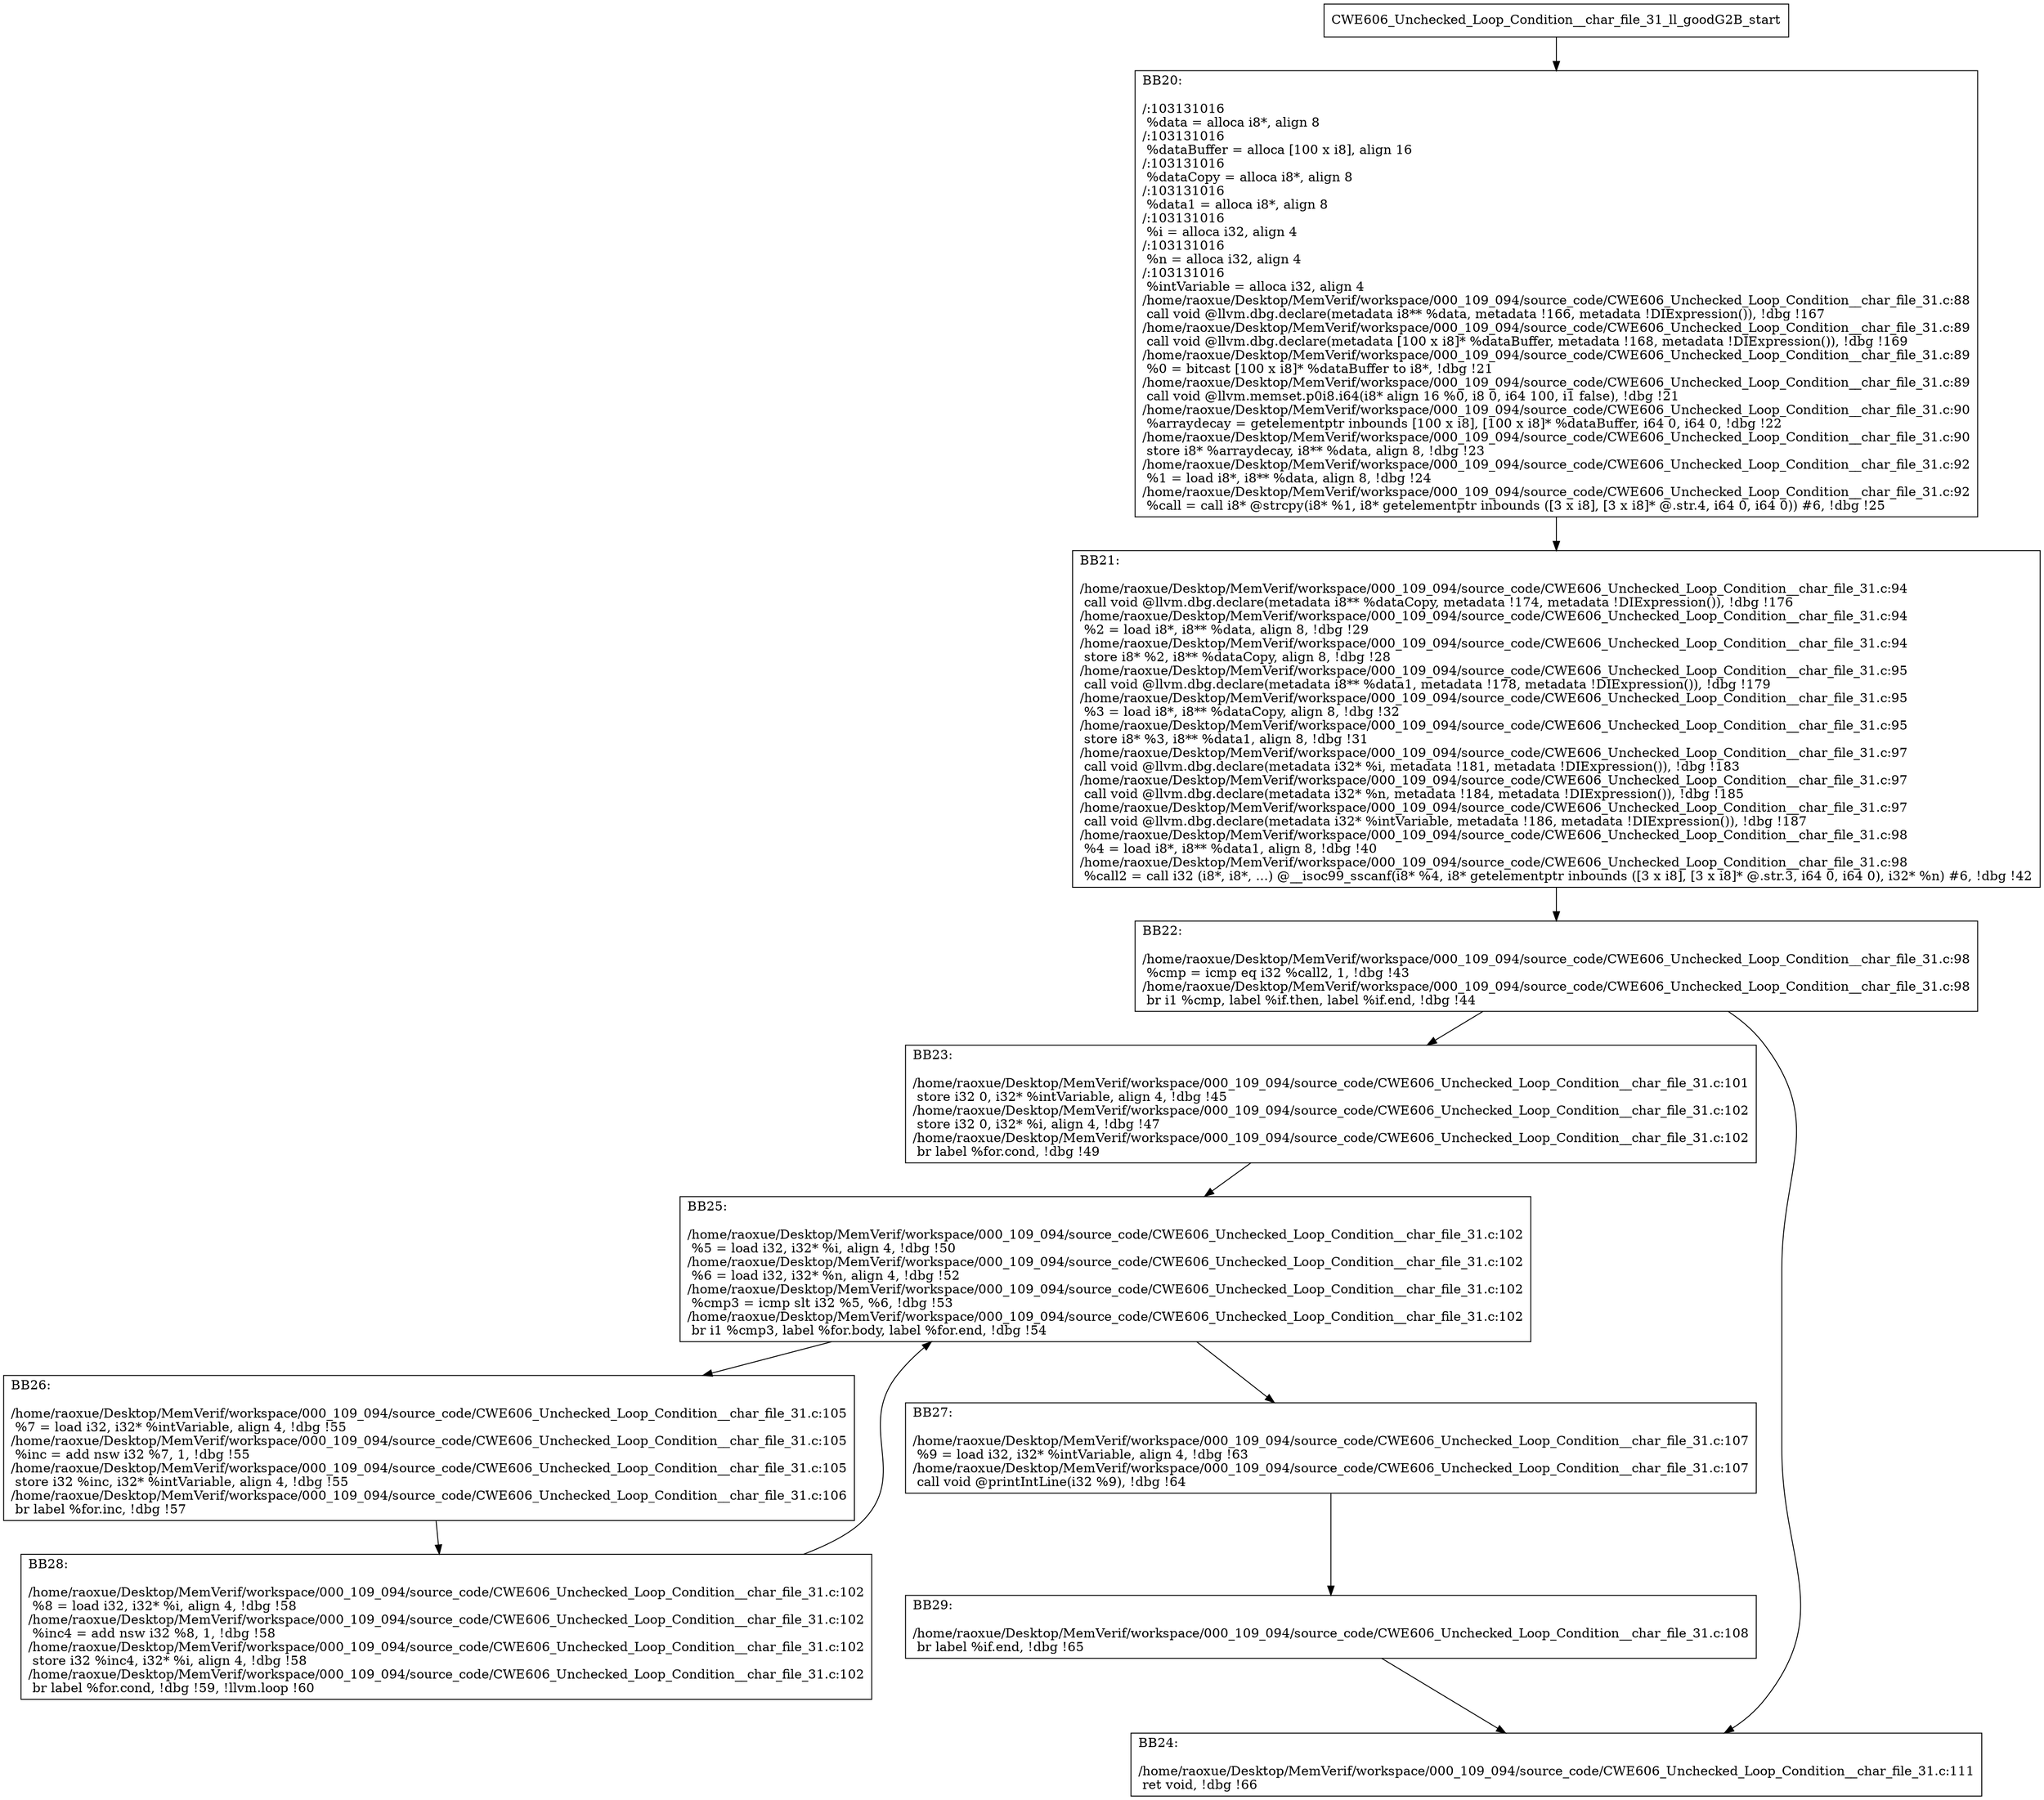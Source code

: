 digraph "CFG for'CWE606_Unchecked_Loop_Condition__char_file_31_ll_goodG2B' function" {
	BBCWE606_Unchecked_Loop_Condition__char_file_31_ll_goodG2B_start[shape=record,label="{CWE606_Unchecked_Loop_Condition__char_file_31_ll_goodG2B_start}"];
	BBCWE606_Unchecked_Loop_Condition__char_file_31_ll_goodG2B_start-> CWE606_Unchecked_Loop_Condition__char_file_31_ll_goodG2BBB20;
	CWE606_Unchecked_Loop_Condition__char_file_31_ll_goodG2BBB20 [shape=record, label="{BB20:\l\l/:103131016\l
  %data = alloca i8*, align 8\l
/:103131016\l
  %dataBuffer = alloca [100 x i8], align 16\l
/:103131016\l
  %dataCopy = alloca i8*, align 8\l
/:103131016\l
  %data1 = alloca i8*, align 8\l
/:103131016\l
  %i = alloca i32, align 4\l
/:103131016\l
  %n = alloca i32, align 4\l
/:103131016\l
  %intVariable = alloca i32, align 4\l
/home/raoxue/Desktop/MemVerif/workspace/000_109_094/source_code/CWE606_Unchecked_Loop_Condition__char_file_31.c:88\l
  call void @llvm.dbg.declare(metadata i8** %data, metadata !166, metadata !DIExpression()), !dbg !167\l
/home/raoxue/Desktop/MemVerif/workspace/000_109_094/source_code/CWE606_Unchecked_Loop_Condition__char_file_31.c:89\l
  call void @llvm.dbg.declare(metadata [100 x i8]* %dataBuffer, metadata !168, metadata !DIExpression()), !dbg !169\l
/home/raoxue/Desktop/MemVerif/workspace/000_109_094/source_code/CWE606_Unchecked_Loop_Condition__char_file_31.c:89\l
  %0 = bitcast [100 x i8]* %dataBuffer to i8*, !dbg !21\l
/home/raoxue/Desktop/MemVerif/workspace/000_109_094/source_code/CWE606_Unchecked_Loop_Condition__char_file_31.c:89\l
  call void @llvm.memset.p0i8.i64(i8* align 16 %0, i8 0, i64 100, i1 false), !dbg !21\l
/home/raoxue/Desktop/MemVerif/workspace/000_109_094/source_code/CWE606_Unchecked_Loop_Condition__char_file_31.c:90\l
  %arraydecay = getelementptr inbounds [100 x i8], [100 x i8]* %dataBuffer, i64 0, i64 0, !dbg !22\l
/home/raoxue/Desktop/MemVerif/workspace/000_109_094/source_code/CWE606_Unchecked_Loop_Condition__char_file_31.c:90\l
  store i8* %arraydecay, i8** %data, align 8, !dbg !23\l
/home/raoxue/Desktop/MemVerif/workspace/000_109_094/source_code/CWE606_Unchecked_Loop_Condition__char_file_31.c:92\l
  %1 = load i8*, i8** %data, align 8, !dbg !24\l
/home/raoxue/Desktop/MemVerif/workspace/000_109_094/source_code/CWE606_Unchecked_Loop_Condition__char_file_31.c:92\l
  %call = call i8* @strcpy(i8* %1, i8* getelementptr inbounds ([3 x i8], [3 x i8]* @.str.4, i64 0, i64 0)) #6, !dbg !25\l
}"];
	CWE606_Unchecked_Loop_Condition__char_file_31_ll_goodG2BBB20-> CWE606_Unchecked_Loop_Condition__char_file_31_ll_goodG2BBB21;
	CWE606_Unchecked_Loop_Condition__char_file_31_ll_goodG2BBB21 [shape=record, label="{BB21:\l\l/home/raoxue/Desktop/MemVerif/workspace/000_109_094/source_code/CWE606_Unchecked_Loop_Condition__char_file_31.c:94\l
  call void @llvm.dbg.declare(metadata i8** %dataCopy, metadata !174, metadata !DIExpression()), !dbg !176\l
/home/raoxue/Desktop/MemVerif/workspace/000_109_094/source_code/CWE606_Unchecked_Loop_Condition__char_file_31.c:94\l
  %2 = load i8*, i8** %data, align 8, !dbg !29\l
/home/raoxue/Desktop/MemVerif/workspace/000_109_094/source_code/CWE606_Unchecked_Loop_Condition__char_file_31.c:94\l
  store i8* %2, i8** %dataCopy, align 8, !dbg !28\l
/home/raoxue/Desktop/MemVerif/workspace/000_109_094/source_code/CWE606_Unchecked_Loop_Condition__char_file_31.c:95\l
  call void @llvm.dbg.declare(metadata i8** %data1, metadata !178, metadata !DIExpression()), !dbg !179\l
/home/raoxue/Desktop/MemVerif/workspace/000_109_094/source_code/CWE606_Unchecked_Loop_Condition__char_file_31.c:95\l
  %3 = load i8*, i8** %dataCopy, align 8, !dbg !32\l
/home/raoxue/Desktop/MemVerif/workspace/000_109_094/source_code/CWE606_Unchecked_Loop_Condition__char_file_31.c:95\l
  store i8* %3, i8** %data1, align 8, !dbg !31\l
/home/raoxue/Desktop/MemVerif/workspace/000_109_094/source_code/CWE606_Unchecked_Loop_Condition__char_file_31.c:97\l
  call void @llvm.dbg.declare(metadata i32* %i, metadata !181, metadata !DIExpression()), !dbg !183\l
/home/raoxue/Desktop/MemVerif/workspace/000_109_094/source_code/CWE606_Unchecked_Loop_Condition__char_file_31.c:97\l
  call void @llvm.dbg.declare(metadata i32* %n, metadata !184, metadata !DIExpression()), !dbg !185\l
/home/raoxue/Desktop/MemVerif/workspace/000_109_094/source_code/CWE606_Unchecked_Loop_Condition__char_file_31.c:97\l
  call void @llvm.dbg.declare(metadata i32* %intVariable, metadata !186, metadata !DIExpression()), !dbg !187\l
/home/raoxue/Desktop/MemVerif/workspace/000_109_094/source_code/CWE606_Unchecked_Loop_Condition__char_file_31.c:98\l
  %4 = load i8*, i8** %data1, align 8, !dbg !40\l
/home/raoxue/Desktop/MemVerif/workspace/000_109_094/source_code/CWE606_Unchecked_Loop_Condition__char_file_31.c:98\l
  %call2 = call i32 (i8*, i8*, ...) @__isoc99_sscanf(i8* %4, i8* getelementptr inbounds ([3 x i8], [3 x i8]* @.str.3, i64 0, i64 0), i32* %n) #6, !dbg !42\l
}"];
	CWE606_Unchecked_Loop_Condition__char_file_31_ll_goodG2BBB21-> CWE606_Unchecked_Loop_Condition__char_file_31_ll_goodG2BBB22;
	CWE606_Unchecked_Loop_Condition__char_file_31_ll_goodG2BBB22 [shape=record, label="{BB22:\l\l/home/raoxue/Desktop/MemVerif/workspace/000_109_094/source_code/CWE606_Unchecked_Loop_Condition__char_file_31.c:98\l
  %cmp = icmp eq i32 %call2, 1, !dbg !43\l
/home/raoxue/Desktop/MemVerif/workspace/000_109_094/source_code/CWE606_Unchecked_Loop_Condition__char_file_31.c:98\l
  br i1 %cmp, label %if.then, label %if.end, !dbg !44\l
}"];
	CWE606_Unchecked_Loop_Condition__char_file_31_ll_goodG2BBB22-> CWE606_Unchecked_Loop_Condition__char_file_31_ll_goodG2BBB23;
	CWE606_Unchecked_Loop_Condition__char_file_31_ll_goodG2BBB22-> CWE606_Unchecked_Loop_Condition__char_file_31_ll_goodG2BBB24;
	CWE606_Unchecked_Loop_Condition__char_file_31_ll_goodG2BBB23 [shape=record, label="{BB23:\l\l/home/raoxue/Desktop/MemVerif/workspace/000_109_094/source_code/CWE606_Unchecked_Loop_Condition__char_file_31.c:101\l
  store i32 0, i32* %intVariable, align 4, !dbg !45\l
/home/raoxue/Desktop/MemVerif/workspace/000_109_094/source_code/CWE606_Unchecked_Loop_Condition__char_file_31.c:102\l
  store i32 0, i32* %i, align 4, !dbg !47\l
/home/raoxue/Desktop/MemVerif/workspace/000_109_094/source_code/CWE606_Unchecked_Loop_Condition__char_file_31.c:102\l
  br label %for.cond, !dbg !49\l
}"];
	CWE606_Unchecked_Loop_Condition__char_file_31_ll_goodG2BBB23-> CWE606_Unchecked_Loop_Condition__char_file_31_ll_goodG2BBB25;
	CWE606_Unchecked_Loop_Condition__char_file_31_ll_goodG2BBB25 [shape=record, label="{BB25:\l\l/home/raoxue/Desktop/MemVerif/workspace/000_109_094/source_code/CWE606_Unchecked_Loop_Condition__char_file_31.c:102\l
  %5 = load i32, i32* %i, align 4, !dbg !50\l
/home/raoxue/Desktop/MemVerif/workspace/000_109_094/source_code/CWE606_Unchecked_Loop_Condition__char_file_31.c:102\l
  %6 = load i32, i32* %n, align 4, !dbg !52\l
/home/raoxue/Desktop/MemVerif/workspace/000_109_094/source_code/CWE606_Unchecked_Loop_Condition__char_file_31.c:102\l
  %cmp3 = icmp slt i32 %5, %6, !dbg !53\l
/home/raoxue/Desktop/MemVerif/workspace/000_109_094/source_code/CWE606_Unchecked_Loop_Condition__char_file_31.c:102\l
  br i1 %cmp3, label %for.body, label %for.end, !dbg !54\l
}"];
	CWE606_Unchecked_Loop_Condition__char_file_31_ll_goodG2BBB25-> CWE606_Unchecked_Loop_Condition__char_file_31_ll_goodG2BBB26;
	CWE606_Unchecked_Loop_Condition__char_file_31_ll_goodG2BBB25-> CWE606_Unchecked_Loop_Condition__char_file_31_ll_goodG2BBB27;
	CWE606_Unchecked_Loop_Condition__char_file_31_ll_goodG2BBB26 [shape=record, label="{BB26:\l\l/home/raoxue/Desktop/MemVerif/workspace/000_109_094/source_code/CWE606_Unchecked_Loop_Condition__char_file_31.c:105\l
  %7 = load i32, i32* %intVariable, align 4, !dbg !55\l
/home/raoxue/Desktop/MemVerif/workspace/000_109_094/source_code/CWE606_Unchecked_Loop_Condition__char_file_31.c:105\l
  %inc = add nsw i32 %7, 1, !dbg !55\l
/home/raoxue/Desktop/MemVerif/workspace/000_109_094/source_code/CWE606_Unchecked_Loop_Condition__char_file_31.c:105\l
  store i32 %inc, i32* %intVariable, align 4, !dbg !55\l
/home/raoxue/Desktop/MemVerif/workspace/000_109_094/source_code/CWE606_Unchecked_Loop_Condition__char_file_31.c:106\l
  br label %for.inc, !dbg !57\l
}"];
	CWE606_Unchecked_Loop_Condition__char_file_31_ll_goodG2BBB26-> CWE606_Unchecked_Loop_Condition__char_file_31_ll_goodG2BBB28;
	CWE606_Unchecked_Loop_Condition__char_file_31_ll_goodG2BBB28 [shape=record, label="{BB28:\l\l/home/raoxue/Desktop/MemVerif/workspace/000_109_094/source_code/CWE606_Unchecked_Loop_Condition__char_file_31.c:102\l
  %8 = load i32, i32* %i, align 4, !dbg !58\l
/home/raoxue/Desktop/MemVerif/workspace/000_109_094/source_code/CWE606_Unchecked_Loop_Condition__char_file_31.c:102\l
  %inc4 = add nsw i32 %8, 1, !dbg !58\l
/home/raoxue/Desktop/MemVerif/workspace/000_109_094/source_code/CWE606_Unchecked_Loop_Condition__char_file_31.c:102\l
  store i32 %inc4, i32* %i, align 4, !dbg !58\l
/home/raoxue/Desktop/MemVerif/workspace/000_109_094/source_code/CWE606_Unchecked_Loop_Condition__char_file_31.c:102\l
  br label %for.cond, !dbg !59, !llvm.loop !60\l
}"];
	CWE606_Unchecked_Loop_Condition__char_file_31_ll_goodG2BBB28-> CWE606_Unchecked_Loop_Condition__char_file_31_ll_goodG2BBB25;
	CWE606_Unchecked_Loop_Condition__char_file_31_ll_goodG2BBB27 [shape=record, label="{BB27:\l\l/home/raoxue/Desktop/MemVerif/workspace/000_109_094/source_code/CWE606_Unchecked_Loop_Condition__char_file_31.c:107\l
  %9 = load i32, i32* %intVariable, align 4, !dbg !63\l
/home/raoxue/Desktop/MemVerif/workspace/000_109_094/source_code/CWE606_Unchecked_Loop_Condition__char_file_31.c:107\l
  call void @printIntLine(i32 %9), !dbg !64\l
}"];
	CWE606_Unchecked_Loop_Condition__char_file_31_ll_goodG2BBB27-> CWE606_Unchecked_Loop_Condition__char_file_31_ll_goodG2BBB29;
	CWE606_Unchecked_Loop_Condition__char_file_31_ll_goodG2BBB29 [shape=record, label="{BB29:\l\l/home/raoxue/Desktop/MemVerif/workspace/000_109_094/source_code/CWE606_Unchecked_Loop_Condition__char_file_31.c:108\l
  br label %if.end, !dbg !65\l
}"];
	CWE606_Unchecked_Loop_Condition__char_file_31_ll_goodG2BBB29-> CWE606_Unchecked_Loop_Condition__char_file_31_ll_goodG2BBB24;
	CWE606_Unchecked_Loop_Condition__char_file_31_ll_goodG2BBB24 [shape=record, label="{BB24:\l\l/home/raoxue/Desktop/MemVerif/workspace/000_109_094/source_code/CWE606_Unchecked_Loop_Condition__char_file_31.c:111\l
  ret void, !dbg !66\l
}"];
}
